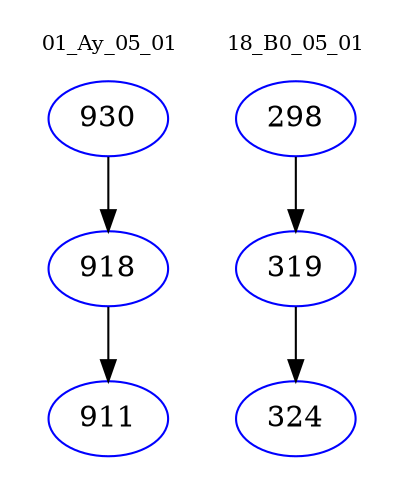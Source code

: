 digraph{
subgraph cluster_0 {
color = white
label = "01_Ay_05_01";
fontsize=10;
T0_930 [label="930", color="blue"]
T0_930 -> T0_918 [color="black"]
T0_918 [label="918", color="blue"]
T0_918 -> T0_911 [color="black"]
T0_911 [label="911", color="blue"]
}
subgraph cluster_1 {
color = white
label = "18_B0_05_01";
fontsize=10;
T1_298 [label="298", color="blue"]
T1_298 -> T1_319 [color="black"]
T1_319 [label="319", color="blue"]
T1_319 -> T1_324 [color="black"]
T1_324 [label="324", color="blue"]
}
}
